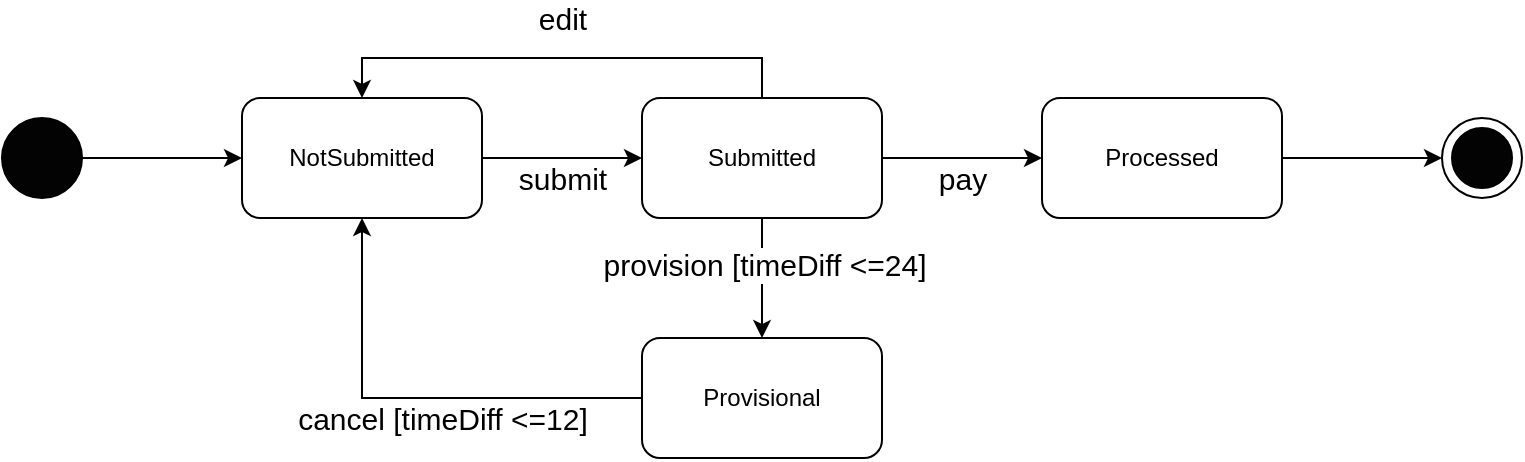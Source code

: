 <mxfile version="14.6.13" type="device"><diagram id="w_gRDrtuWiADELZjWE-o" name="Page-1"><mxGraphModel dx="792" dy="563" grid="1" gridSize="10" guides="1" tooltips="1" connect="1" arrows="1" fold="1" page="1" pageScale="1" pageWidth="827" pageHeight="1169" math="0" shadow="0"><root><mxCell id="0"/><mxCell id="1" parent="0"/><mxCell id="TMHHkgSmUdAyHKaZN_Fe-7" style="edgeStyle=orthogonalEdgeStyle;rounded=0;orthogonalLoop=1;jettySize=auto;html=1;" edge="1" parent="1" source="TMHHkgSmUdAyHKaZN_Fe-1" target="TMHHkgSmUdAyHKaZN_Fe-2"><mxGeometry relative="1" as="geometry"/></mxCell><mxCell id="TMHHkgSmUdAyHKaZN_Fe-1" value="" style="ellipse;whiteSpace=wrap;html=1;aspect=fixed;fillColor=#030303;" vertex="1" parent="1"><mxGeometry x="40" y="160" width="40" height="40" as="geometry"/></mxCell><mxCell id="TMHHkgSmUdAyHKaZN_Fe-6" value="submit" style="edgeStyle=orthogonalEdgeStyle;rounded=0;orthogonalLoop=1;jettySize=auto;html=1;entryX=0;entryY=0.5;entryDx=0;entryDy=0;fontSize=15;" edge="1" parent="1"><mxGeometry y="-10" relative="1" as="geometry"><mxPoint x="280" y="180" as="sourcePoint"/><mxPoint x="360" y="180" as="targetPoint"/><mxPoint as="offset"/></mxGeometry></mxCell><mxCell id="TMHHkgSmUdAyHKaZN_Fe-2" value="NotSubmitted" style="rounded=1;whiteSpace=wrap;html=1;fillColor=#FFFFFF;" vertex="1" parent="1"><mxGeometry x="160" y="150" width="120" height="60" as="geometry"/></mxCell><mxCell id="TMHHkgSmUdAyHKaZN_Fe-4" style="edgeStyle=orthogonalEdgeStyle;rounded=0;orthogonalLoop=1;jettySize=auto;html=1;entryX=0.5;entryY=0;entryDx=0;entryDy=0;fontSize=15;" edge="1" parent="1" source="TMHHkgSmUdAyHKaZN_Fe-3" target="TMHHkgSmUdAyHKaZN_Fe-2"><mxGeometry relative="1" as="geometry"><Array as="points"><mxPoint x="420" y="130"/><mxPoint x="220" y="130"/></Array></mxGeometry></mxCell><mxCell id="TMHHkgSmUdAyHKaZN_Fe-10" value="edit" style="edgeLabel;html=1;align=center;verticalAlign=middle;resizable=0;points=[];fontSize=15;" vertex="1" connectable="0" parent="TMHHkgSmUdAyHKaZN_Fe-4"><mxGeometry x="-0.175" y="-3" relative="1" as="geometry"><mxPoint x="-21" y="-17" as="offset"/></mxGeometry></mxCell><mxCell id="TMHHkgSmUdAyHKaZN_Fe-11" value="pay" style="edgeStyle=orthogonalEdgeStyle;rounded=0;orthogonalLoop=1;jettySize=auto;html=1;entryX=0;entryY=0.5;entryDx=0;entryDy=0;fontSize=15;" edge="1" parent="1" source="TMHHkgSmUdAyHKaZN_Fe-3" target="TMHHkgSmUdAyHKaZN_Fe-8"><mxGeometry y="-10" relative="1" as="geometry"><mxPoint as="offset"/></mxGeometry></mxCell><mxCell id="TMHHkgSmUdAyHKaZN_Fe-17" style="edgeStyle=orthogonalEdgeStyle;rounded=0;orthogonalLoop=1;jettySize=auto;html=1;entryX=0.5;entryY=0;entryDx=0;entryDy=0;fontSize=15;" edge="1" parent="1" source="TMHHkgSmUdAyHKaZN_Fe-3" target="TMHHkgSmUdAyHKaZN_Fe-12"><mxGeometry relative="1" as="geometry"/></mxCell><mxCell id="TMHHkgSmUdAyHKaZN_Fe-21" value="provision [timeDiff &amp;lt;=24]" style="edgeLabel;html=1;align=center;verticalAlign=middle;resizable=0;points=[];fontSize=15;" vertex="1" connectable="0" parent="TMHHkgSmUdAyHKaZN_Fe-17"><mxGeometry x="-0.238" y="1" relative="1" as="geometry"><mxPoint as="offset"/></mxGeometry></mxCell><mxCell id="TMHHkgSmUdAyHKaZN_Fe-3" value="Submitted" style="rounded=1;whiteSpace=wrap;html=1;fillColor=#FFFFFF;" vertex="1" parent="1"><mxGeometry x="360" y="150" width="120" height="60" as="geometry"/></mxCell><mxCell id="TMHHkgSmUdAyHKaZN_Fe-20" style="edgeStyle=orthogonalEdgeStyle;rounded=0;orthogonalLoop=1;jettySize=auto;html=1;entryX=0;entryY=0.5;entryDx=0;entryDy=0;fontSize=15;" edge="1" parent="1" source="TMHHkgSmUdAyHKaZN_Fe-8" target="TMHHkgSmUdAyHKaZN_Fe-13"><mxGeometry relative="1" as="geometry"/></mxCell><mxCell id="TMHHkgSmUdAyHKaZN_Fe-8" value="Processed" style="rounded=1;whiteSpace=wrap;html=1;fillColor=#FFFFFF;" vertex="1" parent="1"><mxGeometry x="560" y="150" width="120" height="60" as="geometry"/></mxCell><mxCell id="TMHHkgSmUdAyHKaZN_Fe-18" style="edgeStyle=orthogonalEdgeStyle;rounded=0;orthogonalLoop=1;jettySize=auto;html=1;entryX=0.5;entryY=1;entryDx=0;entryDy=0;fontSize=15;" edge="1" parent="1" source="TMHHkgSmUdAyHKaZN_Fe-12" target="TMHHkgSmUdAyHKaZN_Fe-2"><mxGeometry relative="1" as="geometry"/></mxCell><mxCell id="TMHHkgSmUdAyHKaZN_Fe-19" value="cancel [timeDiff &amp;lt;=12]" style="edgeLabel;html=1;align=center;verticalAlign=middle;resizable=0;points=[];fontSize=15;" vertex="1" connectable="0" parent="TMHHkgSmUdAyHKaZN_Fe-18"><mxGeometry x="-0.076" y="-1" relative="1" as="geometry"><mxPoint x="6" y="11" as="offset"/></mxGeometry></mxCell><mxCell id="TMHHkgSmUdAyHKaZN_Fe-12" value="Provisional" style="rounded=1;whiteSpace=wrap;html=1;fillColor=#FFFFFF;" vertex="1" parent="1"><mxGeometry x="360" y="270" width="120" height="60" as="geometry"/></mxCell><mxCell id="TMHHkgSmUdAyHKaZN_Fe-13" value="" style="ellipse;whiteSpace=wrap;html=1;aspect=fixed;fontSize=15;fillColor=#FFFFFF;" vertex="1" parent="1"><mxGeometry x="760" y="160" width="40" height="40" as="geometry"/></mxCell><mxCell id="TMHHkgSmUdAyHKaZN_Fe-14" value="" style="ellipse;whiteSpace=wrap;html=1;aspect=fixed;fillColor=#030303;" vertex="1" parent="1"><mxGeometry x="765" y="165" width="30" height="30" as="geometry"/></mxCell></root></mxGraphModel></diagram></mxfile>